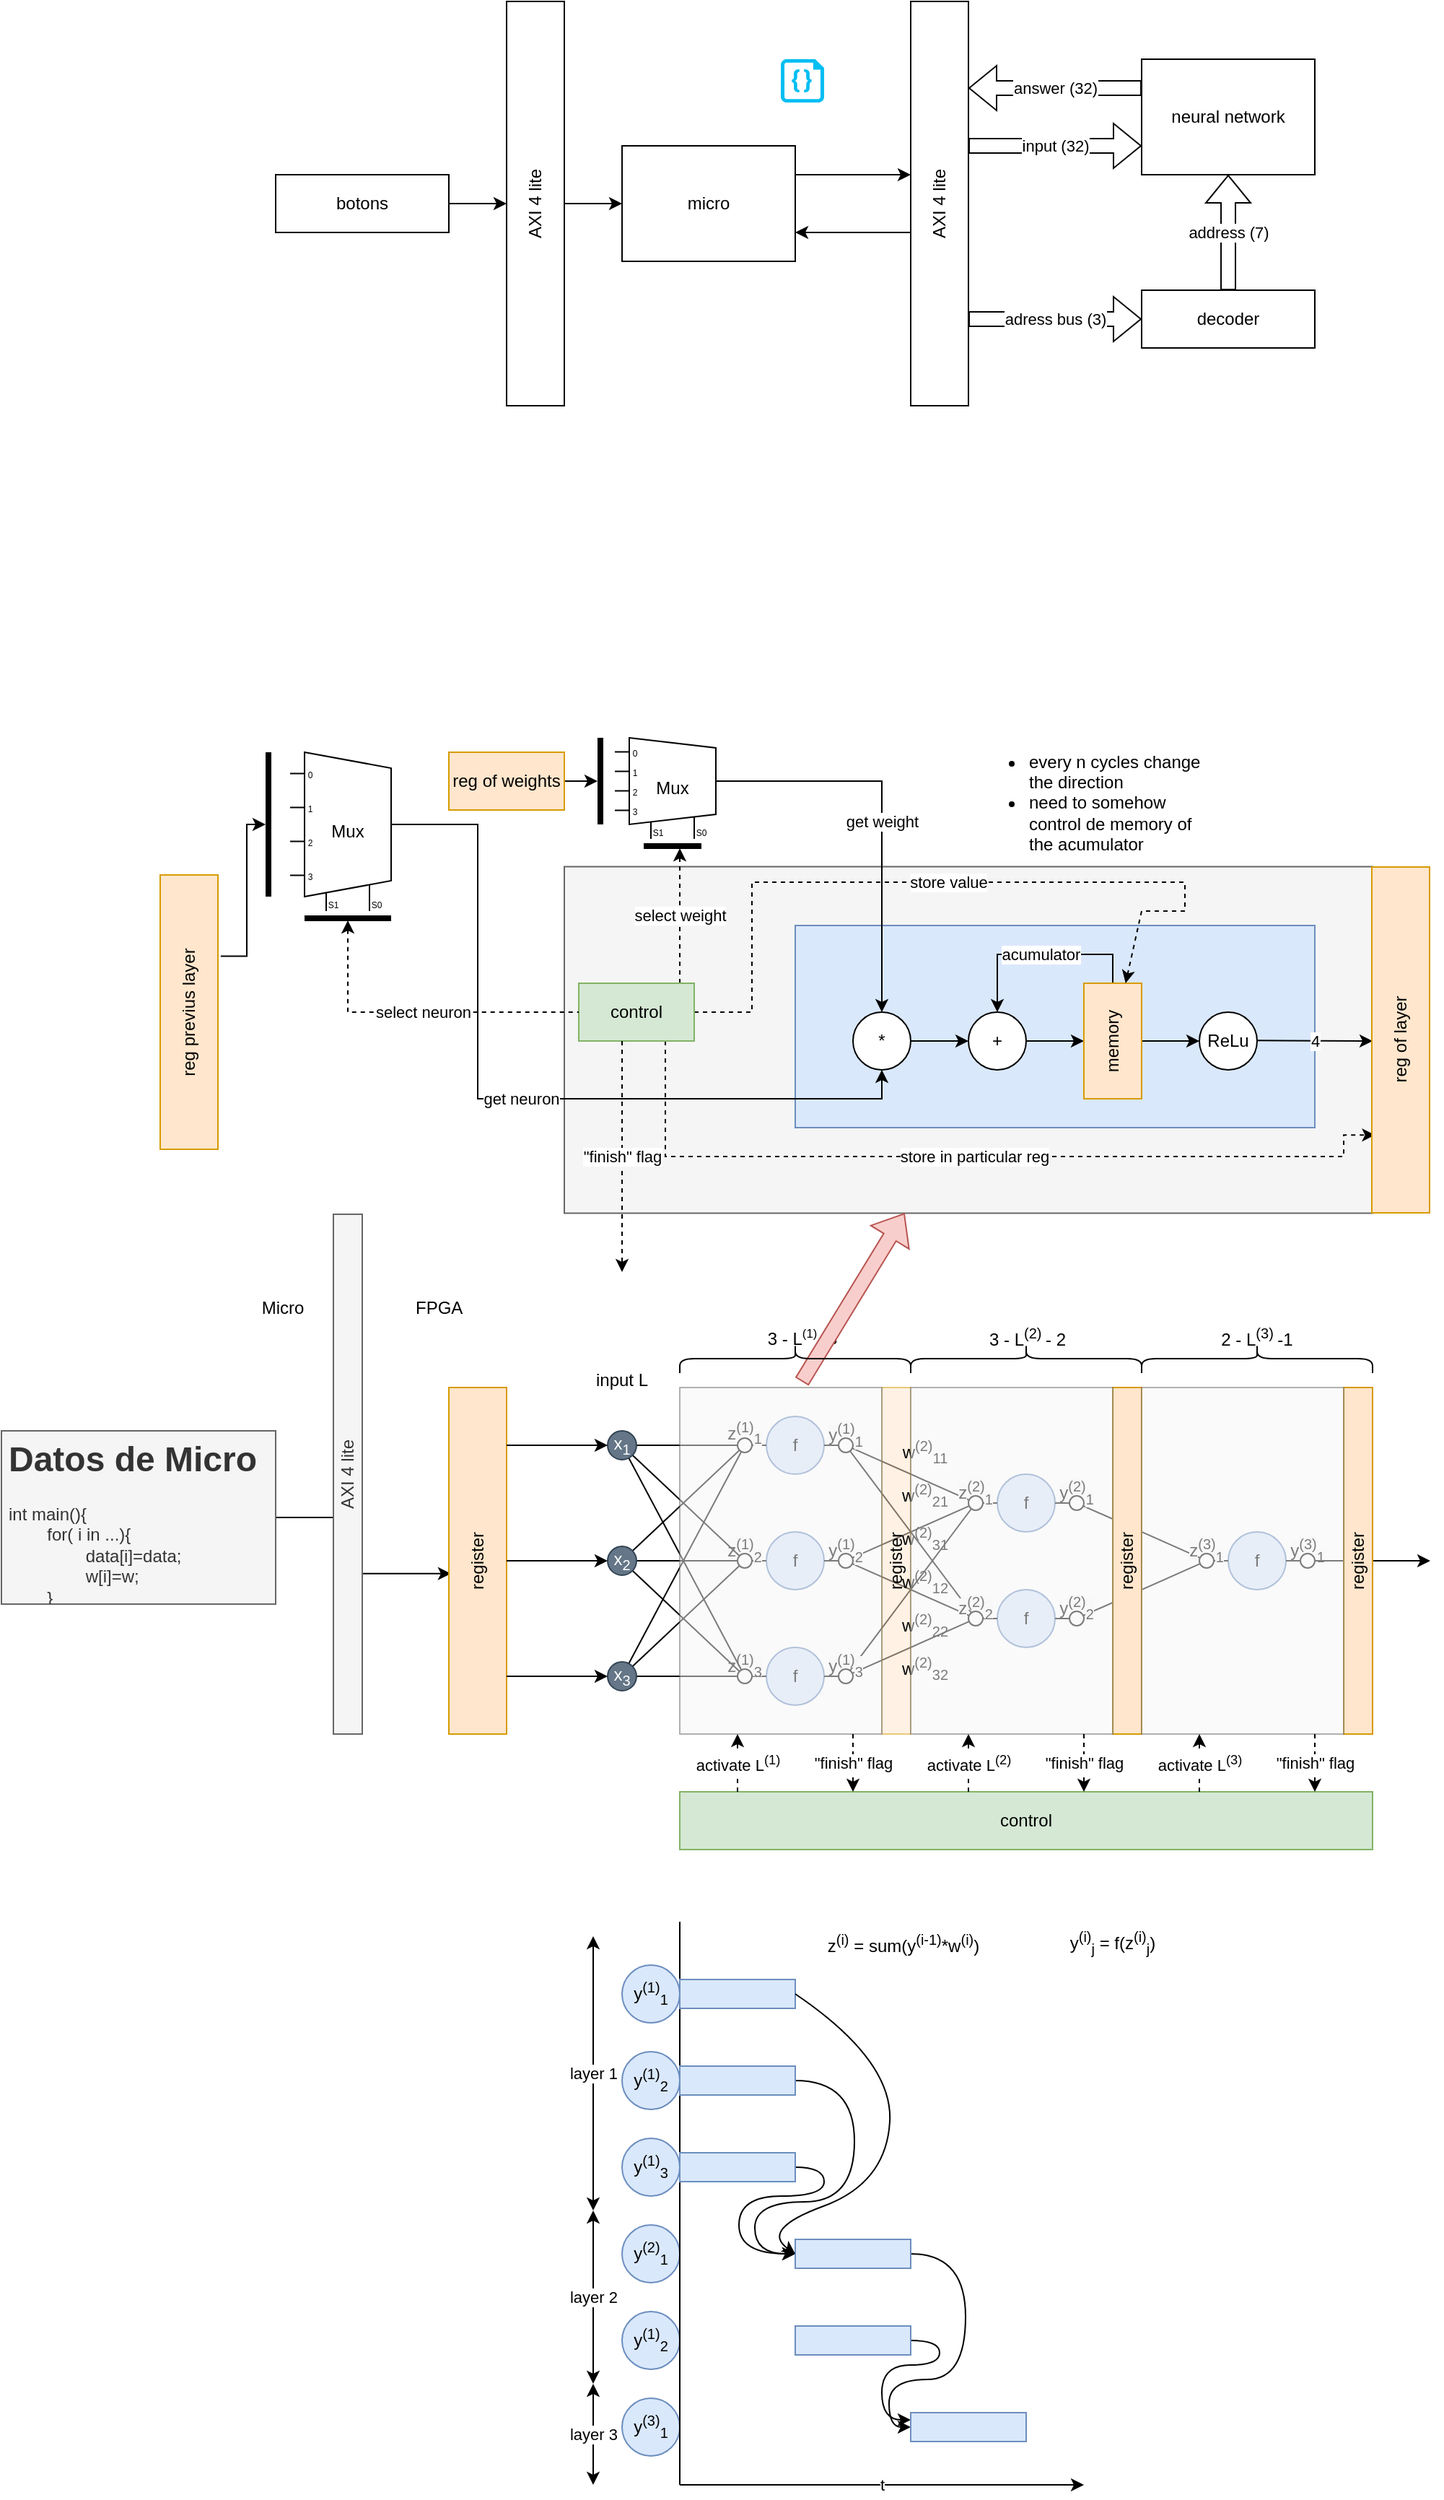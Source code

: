 <mxfile version="21.5.2" type="github">
  <diagram name="Página-1" id="68-ri3t_62zrD-WDxQXu">
    <mxGraphModel dx="1669" dy="1808" grid="0" gridSize="10" guides="1" tooltips="1" connect="1" arrows="1" fold="1" page="1" pageScale="1" pageWidth="827" pageHeight="1169" math="0" shadow="0">
      <root>
        <mxCell id="0" />
        <mxCell id="1" parent="0" />
        <mxCell id="z2SttC8pkeUnPTJP8_GX-17" value="" style="rounded=0;whiteSpace=wrap;html=1;fillColor=#f5f5f5;fontColor=#333333;strokeColor=#666666;" vertex="1" parent="1">
          <mxGeometry x="400" y="519.25" width="560" height="240" as="geometry" />
        </mxCell>
        <mxCell id="cXM49ELqJlq6IrReiL05-63" value="" style="rounded=0;whiteSpace=wrap;html=1;fillColor=#dae8fc;strokeColor=#6c8ebf;" parent="1" vertex="1">
          <mxGeometry x="560" y="560" width="360" height="140" as="geometry" />
        </mxCell>
        <mxCell id="cXM49ELqJlq6IrReiL05-6" style="edgeStyle=orthogonalEdgeStyle;rounded=0;orthogonalLoop=1;jettySize=auto;html=1;" parent="1" source="cXM49ELqJlq6IrReiL05-1" target="cXM49ELqJlq6IrReiL05-2" edge="1">
          <mxGeometry relative="1" as="geometry" />
        </mxCell>
        <mxCell id="cXM49ELqJlq6IrReiL05-1" value="botons" style="rounded=0;whiteSpace=wrap;html=1;" parent="1" vertex="1">
          <mxGeometry x="200" y="40" width="120" height="40" as="geometry" />
        </mxCell>
        <mxCell id="cXM49ELqJlq6IrReiL05-22" style="edgeStyle=orthogonalEdgeStyle;rounded=0;orthogonalLoop=1;jettySize=auto;html=1;entryX=0;entryY=0.5;entryDx=0;entryDy=0;" parent="1" source="cXM49ELqJlq6IrReiL05-2" target="cXM49ELqJlq6IrReiL05-4" edge="1">
          <mxGeometry relative="1" as="geometry" />
        </mxCell>
        <mxCell id="cXM49ELqJlq6IrReiL05-2" value="AXI 4 lite" style="rounded=0;whiteSpace=wrap;html=1;rotation=-90;" parent="1" vertex="1">
          <mxGeometry x="240" y="40" width="280" height="40" as="geometry" />
        </mxCell>
        <mxCell id="cXM49ELqJlq6IrReiL05-4" value="micro" style="rounded=0;whiteSpace=wrap;html=1;" parent="1" vertex="1">
          <mxGeometry x="440" y="20" width="120" height="80" as="geometry" />
        </mxCell>
        <mxCell id="cXM49ELqJlq6IrReiL05-10" value="decoder" style="rounded=0;whiteSpace=wrap;html=1;" parent="1" vertex="1">
          <mxGeometry x="800" y="120" width="120" height="40" as="geometry" />
        </mxCell>
        <mxCell id="cXM49ELqJlq6IrReiL05-11" value="neural network" style="rounded=0;whiteSpace=wrap;html=1;" parent="1" vertex="1">
          <mxGeometry x="800" y="-40" width="120" height="80" as="geometry" />
        </mxCell>
        <mxCell id="cXM49ELqJlq6IrReiL05-14" value="AXI 4 lite" style="rounded=0;whiteSpace=wrap;html=1;rotation=-90;" parent="1" vertex="1">
          <mxGeometry x="520" y="40" width="280" height="40" as="geometry" />
        </mxCell>
        <mxCell id="cXM49ELqJlq6IrReiL05-15" value="adress bus (3)" style="shape=flexArrow;endArrow=classic;html=1;rounded=0;" parent="1" edge="1">
          <mxGeometry width="50" height="50" relative="1" as="geometry">
            <mxPoint x="680" y="140" as="sourcePoint" />
            <mxPoint x="800" y="140" as="targetPoint" />
          </mxGeometry>
        </mxCell>
        <mxCell id="cXM49ELqJlq6IrReiL05-16" value="input (32)" style="shape=flexArrow;endArrow=classic;html=1;rounded=0;" parent="1" edge="1">
          <mxGeometry width="50" height="50" relative="1" as="geometry">
            <mxPoint x="680" y="20" as="sourcePoint" />
            <mxPoint x="800" y="20" as="targetPoint" />
          </mxGeometry>
        </mxCell>
        <mxCell id="cXM49ELqJlq6IrReiL05-17" value="address (7)" style="shape=flexArrow;endArrow=classic;html=1;rounded=0;exitX=0.5;exitY=0;exitDx=0;exitDy=0;" parent="1" edge="1">
          <mxGeometry width="50" height="50" relative="1" as="geometry">
            <mxPoint x="860" y="120" as="sourcePoint" />
            <mxPoint x="860" y="40" as="targetPoint" />
          </mxGeometry>
        </mxCell>
        <mxCell id="cXM49ELqJlq6IrReiL05-19" value="answer (32)" style="shape=flexArrow;endArrow=none;html=1;rounded=0;startArrow=block;endFill=0;" parent="1" edge="1">
          <mxGeometry width="50" height="50" relative="1" as="geometry">
            <mxPoint x="680" y="-20" as="sourcePoint" />
            <mxPoint x="800" y="-20" as="targetPoint" />
          </mxGeometry>
        </mxCell>
        <mxCell id="cXM49ELqJlq6IrReiL05-23" value="" style="endArrow=classic;html=1;rounded=0;" parent="1" edge="1">
          <mxGeometry width="50" height="50" relative="1" as="geometry">
            <mxPoint x="560" y="40" as="sourcePoint" />
            <mxPoint x="640" y="40" as="targetPoint" />
          </mxGeometry>
        </mxCell>
        <mxCell id="cXM49ELqJlq6IrReiL05-24" value="" style="endArrow=none;html=1;rounded=0;startArrow=classic;startFill=1;endFill=0;" parent="1" edge="1">
          <mxGeometry width="50" height="50" relative="1" as="geometry">
            <mxPoint x="560" y="80" as="sourcePoint" />
            <mxPoint x="640" y="80" as="targetPoint" />
          </mxGeometry>
        </mxCell>
        <mxCell id="cXM49ELqJlq6IrReiL05-25" value="" style="verticalLabelPosition=bottom;html=1;verticalAlign=top;align=center;strokeColor=none;fillColor=#00BEF2;shape=mxgraph.azure.code_file;pointerEvents=1;" parent="1" vertex="1">
          <mxGeometry x="550" y="-40" width="30" height="30" as="geometry" />
        </mxCell>
        <mxCell id="cXM49ELqJlq6IrReiL05-50" style="rounded=0;orthogonalLoop=1;jettySize=auto;html=1;" parent="1" source="cXM49ELqJlq6IrReiL05-42" target="cXM49ELqJlq6IrReiL05-48" edge="1">
          <mxGeometry relative="1" as="geometry" />
        </mxCell>
        <mxCell id="cXM49ELqJlq6IrReiL05-42" value="*" style="ellipse;whiteSpace=wrap;html=1;aspect=fixed;" parent="1" vertex="1">
          <mxGeometry x="600" y="620" width="40" height="40" as="geometry" />
        </mxCell>
        <mxCell id="cXM49ELqJlq6IrReiL05-43" value="get weight" style="endArrow=classic;html=1;rounded=0;edgeStyle=orthogonalEdgeStyle;exitX=1;exitY=0.5;exitDx=0;exitDy=-5;exitPerimeter=0;" parent="1" edge="1" target="cXM49ELqJlq6IrReiL05-42" source="z2SttC8pkeUnPTJP8_GX-24">
          <mxGeometry width="50" height="50" relative="1" as="geometry">
            <mxPoint x="520" y="630" as="sourcePoint" />
            <mxPoint x="600" y="630" as="targetPoint" />
          </mxGeometry>
        </mxCell>
        <mxCell id="cXM49ELqJlq6IrReiL05-54" style="edgeStyle=orthogonalEdgeStyle;rounded=0;orthogonalLoop=1;jettySize=auto;html=1;" parent="1" source="cXM49ELqJlq6IrReiL05-48" target="cXM49ELqJlq6IrReiL05-115" edge="1">
          <mxGeometry relative="1" as="geometry" />
        </mxCell>
        <mxCell id="cXM49ELqJlq6IrReiL05-62" value="acumulator" style="edgeStyle=orthogonalEdgeStyle;rounded=0;orthogonalLoop=1;jettySize=auto;html=1;entryX=0.5;entryY=0;entryDx=0;entryDy=0;" parent="1" source="cXM49ELqJlq6IrReiL05-115" target="cXM49ELqJlq6IrReiL05-48" edge="1">
          <mxGeometry relative="1" as="geometry">
            <mxPoint x="640" y="550" as="targetPoint" />
            <Array as="points">
              <mxPoint x="780" y="580" />
              <mxPoint x="700" y="580" />
            </Array>
          </mxGeometry>
        </mxCell>
        <mxCell id="cXM49ELqJlq6IrReiL05-48" value="+" style="ellipse;whiteSpace=wrap;html=1;aspect=fixed;" parent="1" vertex="1">
          <mxGeometry x="680" y="620" width="40" height="40" as="geometry" />
        </mxCell>
        <mxCell id="cXM49ELqJlq6IrReiL05-53" value="ReLu" style="ellipse;whiteSpace=wrap;html=1;aspect=fixed;" parent="1" vertex="1">
          <mxGeometry x="840" y="620" width="40" height="40" as="geometry" />
        </mxCell>
        <mxCell id="cXM49ELqJlq6IrReiL05-55" value="4" style="endArrow=classic;html=1;rounded=0;" parent="1" edge="1">
          <mxGeometry width="50" height="50" relative="1" as="geometry">
            <mxPoint x="880" y="639.63" as="sourcePoint" />
            <mxPoint x="960" y="640" as="targetPoint" />
          </mxGeometry>
        </mxCell>
        <mxCell id="cXM49ELqJlq6IrReiL05-139" style="edgeStyle=orthogonalEdgeStyle;rounded=0;orthogonalLoop=1;jettySize=auto;html=1;entryX=0.463;entryY=0.036;entryDx=0;entryDy=0;entryPerimeter=0;" parent="1" source="cXM49ELqJlq6IrReiL05-61" target="cXM49ELqJlq6IrReiL05-110" edge="1">
          <mxGeometry relative="1" as="geometry" />
        </mxCell>
        <mxCell id="cXM49ELqJlq6IrReiL05-61" value="&lt;h1&gt;Datos de Micro&lt;/h1&gt;&lt;div&gt;&lt;span style=&quot;background-color: initial;&quot;&gt;int main(){&lt;/span&gt;&lt;/div&gt;&lt;div&gt;&lt;span style=&quot;background-color: initial;&quot;&gt;&lt;span style=&quot;white-space: pre;&quot;&gt;&#x9;&lt;/span&gt;for( i in ...){&lt;br&gt;&lt;/span&gt;&lt;/div&gt;&lt;div&gt;&lt;span style=&quot;white-space: pre;&quot;&gt;&#x9;&lt;/span&gt;&lt;span style=&quot;white-space: pre;&quot;&gt;&#x9;&lt;/span&gt;data[i]=data;&lt;/div&gt;&lt;div&gt;&lt;span style=&quot;white-space: pre;&quot;&gt;&#x9;&lt;/span&gt;&lt;span style=&quot;white-space: pre;&quot;&gt;&#x9;&lt;/span&gt;w[i]=w;&lt;br&gt;&lt;/div&gt;&lt;div&gt;&lt;span style=&quot;background-color: initial;&quot;&gt;&lt;span style=&quot;white-space: pre;&quot;&gt;&#x9;&lt;/span&gt;}&lt;/span&gt;&lt;/div&gt;&lt;div&gt;&lt;div style=&quot;border-color: var(--border-color);&quot;&gt;&lt;br&gt;&lt;/div&gt;&lt;/div&gt;&lt;div&gt;&lt;span style=&quot;background-color: initial;&quot;&gt;}&lt;/span&gt;&lt;/div&gt;&lt;div&gt;&lt;br&gt;&lt;/div&gt;" style="text;html=1;strokeColor=#666666;fillColor=#f5f5f5;spacing=5;spacingTop=-20;whiteSpace=wrap;overflow=hidden;rounded=0;fontColor=#333333;" parent="1" vertex="1">
          <mxGeometry x="10" y="910" width="190" height="120" as="geometry" />
        </mxCell>
        <mxCell id="cXM49ELqJlq6IrReiL05-91" value="input L" style="text;html=1;strokeColor=none;fillColor=none;align=center;verticalAlign=middle;whiteSpace=wrap;rounded=0;" parent="1" vertex="1">
          <mxGeometry x="410" y="860" width="60" height="30" as="geometry" />
        </mxCell>
        <mxCell id="cXM49ELqJlq6IrReiL05-92" value="3 - L&lt;span style=&quot;font-size: 10px;&quot;&gt;&lt;sup&gt;(1) &lt;/sup&gt;- 3&lt;/span&gt;" style="text;html=1;strokeColor=none;fillColor=none;align=center;verticalAlign=middle;whiteSpace=wrap;rounded=0;" parent="1" vertex="1">
          <mxGeometry x="535" y="830" width="60" height="30" as="geometry" />
        </mxCell>
        <mxCell id="cXM49ELqJlq6IrReiL05-93" value="3 - L&lt;sup&gt;(2) &lt;/sup&gt;- 2" style="text;html=1;strokeColor=none;fillColor=none;align=center;verticalAlign=middle;whiteSpace=wrap;rounded=0;" parent="1" vertex="1">
          <mxGeometry x="691" y="830" width="60" height="30" as="geometry" />
        </mxCell>
        <mxCell id="cXM49ELqJlq6IrReiL05-110" value="register" style="rounded=0;whiteSpace=wrap;html=1;rotation=-90;fillColor=#ffe6cc;strokeColor=#d79b00;" parent="1" vertex="1">
          <mxGeometry x="220" y="980" width="240" height="40" as="geometry" />
        </mxCell>
        <mxCell id="cXM49ELqJlq6IrReiL05-111" value="" style="shape=flexArrow;endArrow=classic;html=1;rounded=0;fillColor=#f8cecc;strokeColor=#b85450;entryX=0.421;entryY=1;entryDx=0;entryDy=0;entryPerimeter=0;exitX=0.604;exitY=-0.017;exitDx=0;exitDy=0;exitPerimeter=0;" parent="1" target="z2SttC8pkeUnPTJP8_GX-17" edge="1" source="VyrQGjFrnwsROVNn3HrQ-78">
          <mxGeometry width="50" height="50" relative="1" as="geometry">
            <mxPoint x="660" y="830" as="sourcePoint" />
            <mxPoint x="620" y="770" as="targetPoint" />
          </mxGeometry>
        </mxCell>
        <mxCell id="cXM49ELqJlq6IrReiL05-114" value="Micro&lt;span style=&quot;white-space: pre;&quot;&gt;&#x9;&lt;span style=&quot;white-space: pre;&quot;&gt;&#x9;&lt;/span&gt;&lt;span style=&quot;white-space: pre;&quot;&gt;&#x9;&lt;/span&gt;&lt;/span&gt;FPGA" style="text;html=1;strokeColor=none;fillColor=none;align=center;verticalAlign=middle;whiteSpace=wrap;rounded=0;" parent="1" vertex="1">
          <mxGeometry x="230" y="810" width="60" height="30" as="geometry" />
        </mxCell>
        <mxCell id="cXM49ELqJlq6IrReiL05-116" style="edgeStyle=orthogonalEdgeStyle;rounded=0;orthogonalLoop=1;jettySize=auto;html=1;" parent="1" source="cXM49ELqJlq6IrReiL05-115" target="cXM49ELqJlq6IrReiL05-53" edge="1">
          <mxGeometry relative="1" as="geometry" />
        </mxCell>
        <mxCell id="cXM49ELqJlq6IrReiL05-115" value="memory" style="rounded=0;whiteSpace=wrap;html=1;rotation=-90;fillColor=#ffe6cc;strokeColor=#d79b00;" parent="1" vertex="1">
          <mxGeometry x="740" y="620" width="80" height="40" as="geometry" />
        </mxCell>
        <mxCell id="cXM49ELqJlq6IrReiL05-136" value="y&lt;sup&gt;(i)&lt;/sup&gt;&lt;sub&gt;j&lt;/sub&gt; = f(z&lt;sup style=&quot;border-color: var(--border-color);&quot;&gt;(i)&lt;/sup&gt;&lt;span style=&quot;border-color: var(--border-color);&quot;&gt;&lt;sub&gt;j&lt;/sub&gt;&lt;/span&gt;)" style="text;html=1;strokeColor=none;fillColor=none;align=center;verticalAlign=middle;whiteSpace=wrap;rounded=0;" parent="1" vertex="1">
          <mxGeometry x="715" y="1235" width="130" height="60" as="geometry" />
        </mxCell>
        <mxCell id="cXM49ELqJlq6IrReiL05-142" value="z&lt;sup&gt;(i)&lt;/sup&gt; = sum(y&lt;sup&gt;(i-1)&lt;/sup&gt;*w&lt;sup&gt;(i)&lt;/sup&gt;)" style="text;html=1;strokeColor=none;fillColor=none;align=center;verticalAlign=middle;whiteSpace=wrap;rounded=0;" parent="1" vertex="1">
          <mxGeometry x="560" y="1250" width="150" height="30" as="geometry" />
        </mxCell>
        <mxCell id="cXM49ELqJlq6IrReiL05-147" value="2 - L&lt;sup&gt;(3) &lt;/sup&gt;-1" style="text;html=1;strokeColor=none;fillColor=none;align=center;verticalAlign=middle;whiteSpace=wrap;rounded=0;" parent="1" vertex="1">
          <mxGeometry x="850" y="830" width="60" height="30" as="geometry" />
        </mxCell>
        <mxCell id="cXM49ELqJlq6IrReiL05-150" value="AXI 4 lite" style="rounded=0;whiteSpace=wrap;html=1;rotation=-90;fillColor=#f5f5f5;strokeColor=#666666;fontColor=#333333;" parent="1" vertex="1">
          <mxGeometry x="70" y="930" width="360" height="20" as="geometry" />
        </mxCell>
        <mxCell id="cXM49ELqJlq6IrReiL05-152" value="t" style="endArrow=classic;html=1;rounded=0;" parent="1" edge="1">
          <mxGeometry width="50" height="50" relative="1" as="geometry">
            <mxPoint x="480" y="1640" as="sourcePoint" />
            <mxPoint x="760" y="1640" as="targetPoint" />
          </mxGeometry>
        </mxCell>
        <mxCell id="cXM49ELqJlq6IrReiL05-154" value="y&lt;sup style=&quot;border-color: var(--border-color);&quot;&gt;(1)&lt;/sup&gt;&lt;sub style=&quot;border-color: var(--border-color);&quot;&gt;1&lt;/sub&gt;" style="ellipse;whiteSpace=wrap;html=1;aspect=fixed;fillColor=#dae8fc;strokeColor=#6c8ebf;" parent="1" vertex="1">
          <mxGeometry x="440" y="1280" width="40" height="40" as="geometry" />
        </mxCell>
        <mxCell id="cXM49ELqJlq6IrReiL05-155" value="y&lt;sup style=&quot;border-color: var(--border-color);&quot;&gt;(1)&lt;/sup&gt;&lt;span style=&quot;border-color: var(--border-color);&quot;&gt;&lt;sub&gt;2&lt;/sub&gt;&lt;/span&gt;" style="ellipse;whiteSpace=wrap;html=1;aspect=fixed;fillColor=#dae8fc;strokeColor=#6c8ebf;" parent="1" vertex="1">
          <mxGeometry x="440" y="1340" width="40" height="40" as="geometry" />
        </mxCell>
        <mxCell id="cXM49ELqJlq6IrReiL05-156" value="y&lt;sup style=&quot;border-color: var(--border-color);&quot;&gt;(1)&lt;/sup&gt;&lt;sub style=&quot;border-color: var(--border-color);&quot;&gt;3&lt;/sub&gt;" style="ellipse;whiteSpace=wrap;html=1;aspect=fixed;fillColor=#dae8fc;strokeColor=#6c8ebf;" parent="1" vertex="1">
          <mxGeometry x="440" y="1400" width="40" height="40" as="geometry" />
        </mxCell>
        <mxCell id="cXM49ELqJlq6IrReiL05-157" value="y&lt;sup style=&quot;border-color: var(--border-color);&quot;&gt;(2)&lt;/sup&gt;&lt;sub style=&quot;border-color: var(--border-color);&quot;&gt;1&lt;/sub&gt;" style="ellipse;whiteSpace=wrap;html=1;aspect=fixed;fillColor=#dae8fc;strokeColor=#6c8ebf;" parent="1" vertex="1">
          <mxGeometry x="440" y="1460" width="40" height="40" as="geometry" />
        </mxCell>
        <mxCell id="cXM49ELqJlq6IrReiL05-158" value="y&lt;sup style=&quot;border-color: var(--border-color);&quot;&gt;(1)&lt;/sup&gt;&lt;sub style=&quot;border-color: var(--border-color);&quot;&gt;2&lt;/sub&gt;" style="ellipse;whiteSpace=wrap;html=1;aspect=fixed;fillColor=#dae8fc;strokeColor=#6c8ebf;" parent="1" vertex="1">
          <mxGeometry x="440" y="1520" width="40" height="40" as="geometry" />
        </mxCell>
        <mxCell id="cXM49ELqJlq6IrReiL05-159" value="y&lt;sup style=&quot;border-color: var(--border-color);&quot;&gt;(3)&lt;/sup&gt;&lt;sub style=&quot;border-color: var(--border-color);&quot;&gt;1&lt;/sub&gt;" style="ellipse;whiteSpace=wrap;html=1;aspect=fixed;fillColor=#dae8fc;strokeColor=#6c8ebf;" parent="1" vertex="1">
          <mxGeometry x="440" y="1580" width="40" height="40" as="geometry" />
        </mxCell>
        <mxCell id="cXM49ELqJlq6IrReiL05-160" value="" style="endArrow=none;html=1;rounded=0;" parent="1" edge="1">
          <mxGeometry width="50" height="50" relative="1" as="geometry">
            <mxPoint x="480" y="1640" as="sourcePoint" />
            <mxPoint x="480" y="1250" as="targetPoint" />
          </mxGeometry>
        </mxCell>
        <mxCell id="cXM49ELqJlq6IrReiL05-161" value="" style="rounded=0;whiteSpace=wrap;html=1;fillColor=#dae8fc;strokeColor=#6c8ebf;" parent="1" vertex="1">
          <mxGeometry x="480" y="1290" width="80" height="20" as="geometry" />
        </mxCell>
        <mxCell id="cXM49ELqJlq6IrReiL05-171" style="edgeStyle=orthogonalEdgeStyle;rounded=0;orthogonalLoop=1;jettySize=auto;html=1;curved=1;entryX=0;entryY=0.5;entryDx=0;entryDy=0;exitX=1;exitY=0.5;exitDx=0;exitDy=0;" parent="1" source="cXM49ELqJlq6IrReiL05-162" target="cXM49ELqJlq6IrReiL05-164" edge="1">
          <mxGeometry relative="1" as="geometry">
            <Array as="points">
              <mxPoint x="601" y="1360" />
              <mxPoint x="601" y="1444" />
              <mxPoint x="532" y="1444" />
              <mxPoint x="532" y="1480" />
            </Array>
          </mxGeometry>
        </mxCell>
        <mxCell id="cXM49ELqJlq6IrReiL05-162" value="" style="rounded=0;whiteSpace=wrap;html=1;fillColor=#dae8fc;strokeColor=#6c8ebf;" parent="1" vertex="1">
          <mxGeometry x="480" y="1350" width="80" height="20" as="geometry" />
        </mxCell>
        <mxCell id="cXM49ELqJlq6IrReiL05-172" style="edgeStyle=orthogonalEdgeStyle;rounded=0;orthogonalLoop=1;jettySize=auto;html=1;entryX=0;entryY=0.5;entryDx=0;entryDy=0;curved=1;exitX=1;exitY=0.5;exitDx=0;exitDy=0;" parent="1" source="cXM49ELqJlq6IrReiL05-163" target="cXM49ELqJlq6IrReiL05-164" edge="1">
          <mxGeometry relative="1" as="geometry">
            <Array as="points">
              <mxPoint x="580" y="1420" />
              <mxPoint x="580" y="1440" />
              <mxPoint x="521" y="1440" />
              <mxPoint x="521" y="1480" />
            </Array>
          </mxGeometry>
        </mxCell>
        <mxCell id="cXM49ELqJlq6IrReiL05-163" value="" style="rounded=0;whiteSpace=wrap;html=1;fillColor=#dae8fc;strokeColor=#6c8ebf;" parent="1" vertex="1">
          <mxGeometry x="480" y="1410" width="80" height="20" as="geometry" />
        </mxCell>
        <mxCell id="cXM49ELqJlq6IrReiL05-173" style="edgeStyle=orthogonalEdgeStyle;rounded=0;orthogonalLoop=1;jettySize=auto;html=1;curved=1;exitX=1;exitY=0.5;exitDx=0;exitDy=0;" parent="1" source="cXM49ELqJlq6IrReiL05-164" target="cXM49ELqJlq6IrReiL05-166" edge="1">
          <mxGeometry relative="1" as="geometry">
            <Array as="points">
              <mxPoint x="678" y="1480" />
              <mxPoint x="678" y="1567" />
              <mxPoint x="625" y="1567" />
              <mxPoint x="625" y="1600" />
            </Array>
            <mxPoint x="631" y="1611" as="targetPoint" />
          </mxGeometry>
        </mxCell>
        <mxCell id="cXM49ELqJlq6IrReiL05-164" value="" style="rounded=0;whiteSpace=wrap;html=1;fillColor=#dae8fc;strokeColor=#6c8ebf;" parent="1" vertex="1">
          <mxGeometry x="560" y="1470" width="80" height="20" as="geometry" />
        </mxCell>
        <mxCell id="cXM49ELqJlq6IrReiL05-174" style="edgeStyle=orthogonalEdgeStyle;rounded=0;orthogonalLoop=1;jettySize=auto;html=1;curved=1;exitX=1;exitY=0.5;exitDx=0;exitDy=0;" parent="1" source="cXM49ELqJlq6IrReiL05-165" target="cXM49ELqJlq6IrReiL05-166" edge="1">
          <mxGeometry relative="1" as="geometry">
            <mxPoint x="615" y="1617" as="targetPoint" />
            <Array as="points">
              <mxPoint x="660" y="1540" />
              <mxPoint x="660" y="1557" />
              <mxPoint x="620" y="1557" />
              <mxPoint x="620" y="1595" />
            </Array>
          </mxGeometry>
        </mxCell>
        <mxCell id="cXM49ELqJlq6IrReiL05-165" value="" style="rounded=0;whiteSpace=wrap;html=1;fillColor=#dae8fc;strokeColor=#6c8ebf;" parent="1" vertex="1">
          <mxGeometry x="560" y="1530" width="80" height="20" as="geometry" />
        </mxCell>
        <mxCell id="cXM49ELqJlq6IrReiL05-166" value="" style="rounded=0;whiteSpace=wrap;html=1;fillColor=#dae8fc;strokeColor=#6c8ebf;" parent="1" vertex="1">
          <mxGeometry x="640" y="1590" width="80" height="20" as="geometry" />
        </mxCell>
        <mxCell id="cXM49ELqJlq6IrReiL05-167" value="layer 1" style="endArrow=classic;startArrow=classic;html=1;rounded=0;" parent="1" edge="1">
          <mxGeometry width="50" height="50" relative="1" as="geometry">
            <mxPoint x="420" y="1450" as="sourcePoint" />
            <mxPoint x="420" y="1260" as="targetPoint" />
          </mxGeometry>
        </mxCell>
        <mxCell id="cXM49ELqJlq6IrReiL05-168" value="layer 2" style="endArrow=classic;startArrow=classic;html=1;rounded=0;" parent="1" edge="1">
          <mxGeometry width="50" height="50" relative="1" as="geometry">
            <mxPoint x="420" y="1570" as="sourcePoint" />
            <mxPoint x="420" y="1450" as="targetPoint" />
          </mxGeometry>
        </mxCell>
        <mxCell id="cXM49ELqJlq6IrReiL05-169" value="layer 3" style="endArrow=classic;startArrow=classic;html=1;rounded=0;" parent="1" edge="1">
          <mxGeometry width="50" height="50" relative="1" as="geometry">
            <mxPoint x="420" y="1640" as="sourcePoint" />
            <mxPoint x="420" y="1570" as="targetPoint" />
          </mxGeometry>
        </mxCell>
        <mxCell id="cXM49ELqJlq6IrReiL05-170" value="" style="curved=1;endArrow=classic;html=1;rounded=0;exitX=1;exitY=0.5;exitDx=0;exitDy=0;entryX=0;entryY=0.5;entryDx=0;entryDy=0;" parent="1" source="cXM49ELqJlq6IrReiL05-161" target="cXM49ELqJlq6IrReiL05-164" edge="1">
          <mxGeometry width="50" height="50" relative="1" as="geometry">
            <mxPoint x="610" y="1480" as="sourcePoint" />
            <mxPoint x="660" y="1430" as="targetPoint" />
            <Array as="points">
              <mxPoint x="628" y="1346" />
              <mxPoint x="623" y="1431" />
              <mxPoint x="536" y="1463" />
            </Array>
          </mxGeometry>
        </mxCell>
        <mxCell id="VyrQGjFrnwsROVNn3HrQ-6" value="f" style="ellipse;whiteSpace=wrap;html=1;aspect=fixed;fillColor=#dae8fc;strokeColor=#6c8ebf;" parent="1" vertex="1">
          <mxGeometry x="540" y="900" width="40" height="40" as="geometry" />
        </mxCell>
        <mxCell id="VyrQGjFrnwsROVNn3HrQ-10" style="rounded=0;orthogonalLoop=1;jettySize=auto;html=1;endArrow=none;endFill=0;" parent="1" source="VyrQGjFrnwsROVNn3HrQ-7" target="VyrQGjFrnwsROVNn3HrQ-6" edge="1">
          <mxGeometry relative="1" as="geometry">
            <mxPoint x="520" y="907.5" as="targetPoint" />
            <mxPoint x="510" y="932.5" as="sourcePoint" />
          </mxGeometry>
        </mxCell>
        <mxCell id="VyrQGjFrnwsROVNn3HrQ-7" value="&lt;span style=&quot;color: rgb(0, 0, 0); font-family: Helvetica; font-size: 12px; font-style: normal; font-variant-ligatures: normal; font-variant-caps: normal; font-weight: 400; letter-spacing: normal; orphans: 2; text-align: center; text-indent: 0px; text-transform: none; widows: 2; word-spacing: 0px; -webkit-text-stroke-width: 0px; background-color: rgb(251, 251, 251); text-decoration-thickness: initial; text-decoration-style: initial; text-decoration-color: initial; float: none; display: inline !important;&quot;&gt;z&lt;/span&gt;&lt;sup style=&quot;border-color: var(--border-color); color: rgb(0, 0, 0); font-family: Helvetica; font-style: normal; font-variant-ligatures: normal; font-variant-caps: normal; font-weight: 400; letter-spacing: normal; orphans: 2; text-align: center; text-indent: 0px; text-transform: none; widows: 2; word-spacing: 0px; -webkit-text-stroke-width: 0px; background-color: rgb(251, 251, 251); text-decoration-thickness: initial; text-decoration-style: initial; text-decoration-color: initial;&quot;&gt;(1)&lt;/sup&gt;&lt;sub style=&quot;border-color: var(--border-color); color: rgb(0, 0, 0); font-family: Helvetica; font-style: normal; font-variant-ligatures: normal; font-variant-caps: normal; font-weight: 400; letter-spacing: normal; orphans: 2; text-align: center; text-indent: 0px; text-transform: none; widows: 2; word-spacing: 0px; -webkit-text-stroke-width: 0px; background-color: rgb(251, 251, 251); text-decoration-thickness: initial; text-decoration-style: initial; text-decoration-color: initial;&quot;&gt;1&lt;br&gt;&lt;br&gt;&lt;/sub&gt;" style="ellipse;whiteSpace=wrap;html=1;aspect=fixed;" parent="1" vertex="1">
          <mxGeometry x="520" y="915" width="10" height="10" as="geometry" />
        </mxCell>
        <mxCell id="VyrQGjFrnwsROVNn3HrQ-33" style="rounded=0;orthogonalLoop=1;jettySize=auto;html=1;endArrow=none;endFill=0;" parent="1" source="VyrQGjFrnwsROVNn3HrQ-9" target="VyrQGjFrnwsROVNn3HrQ-24" edge="1">
          <mxGeometry relative="1" as="geometry" />
        </mxCell>
        <mxCell id="VyrQGjFrnwsROVNn3HrQ-34" style="rounded=0;orthogonalLoop=1;jettySize=auto;html=1;endArrow=none;endFill=0;" parent="1" source="VyrQGjFrnwsROVNn3HrQ-9" target="VyrQGjFrnwsROVNn3HrQ-29" edge="1">
          <mxGeometry relative="1" as="geometry" />
        </mxCell>
        <mxCell id="VyrQGjFrnwsROVNn3HrQ-9" value="&lt;span style=&quot;color: rgb(0, 0, 0); font-family: Helvetica; font-size: 12px; font-style: normal; font-variant-ligatures: normal; font-variant-caps: normal; font-weight: 400; letter-spacing: normal; orphans: 2; text-align: center; text-indent: 0px; text-transform: none; widows: 2; word-spacing: 0px; -webkit-text-stroke-width: 0px; background-color: rgb(251, 251, 251); text-decoration-thickness: initial; text-decoration-style: initial; text-decoration-color: initial; float: none; display: inline !important;&quot;&gt;y&lt;/span&gt;&lt;sup style=&quot;border-color: var(--border-color); color: rgb(0, 0, 0); font-family: Helvetica; font-style: normal; font-variant-ligatures: normal; font-variant-caps: normal; font-weight: 400; letter-spacing: normal; orphans: 2; text-align: center; text-indent: 0px; text-transform: none; widows: 2; word-spacing: 0px; -webkit-text-stroke-width: 0px; background-color: rgb(251, 251, 251); text-decoration-thickness: initial; text-decoration-style: initial; text-decoration-color: initial;&quot;&gt;(1)&lt;/sup&gt;&lt;sub style=&quot;border-color: var(--border-color); color: rgb(0, 0, 0); font-family: Helvetica; font-style: normal; font-variant-ligatures: normal; font-variant-caps: normal; font-weight: 400; letter-spacing: normal; orphans: 2; text-align: center; text-indent: 0px; text-transform: none; widows: 2; word-spacing: 0px; -webkit-text-stroke-width: 0px; background-color: rgb(251, 251, 251); text-decoration-thickness: initial; text-decoration-style: initial; text-decoration-color: initial;&quot;&gt;1&lt;/sub&gt;&lt;br&gt;&lt;br&gt;" style="ellipse;whiteSpace=wrap;html=1;aspect=fixed;" parent="1" vertex="1">
          <mxGeometry x="590" y="915" width="10" height="10" as="geometry" />
        </mxCell>
        <mxCell id="VyrQGjFrnwsROVNn3HrQ-11" value="" style="endArrow=none;html=1;rounded=0;" parent="1" source="VyrQGjFrnwsROVNn3HrQ-6" target="VyrQGjFrnwsROVNn3HrQ-9" edge="1">
          <mxGeometry width="50" height="50" relative="1" as="geometry">
            <mxPoint x="500" y="950" as="sourcePoint" />
            <mxPoint x="550" y="900" as="targetPoint" />
          </mxGeometry>
        </mxCell>
        <mxCell id="VyrQGjFrnwsROVNn3HrQ-12" value="f" style="ellipse;whiteSpace=wrap;html=1;aspect=fixed;fillColor=#dae8fc;strokeColor=#6c8ebf;" parent="1" vertex="1">
          <mxGeometry x="540" y="980" width="40" height="40" as="geometry" />
        </mxCell>
        <mxCell id="VyrQGjFrnwsROVNn3HrQ-13" style="rounded=0;orthogonalLoop=1;jettySize=auto;html=1;endArrow=none;endFill=0;" parent="1" source="VyrQGjFrnwsROVNn3HrQ-14" target="VyrQGjFrnwsROVNn3HrQ-12" edge="1">
          <mxGeometry relative="1" as="geometry">
            <mxPoint x="520" y="987.5" as="targetPoint" />
            <mxPoint x="510" y="1012.5" as="sourcePoint" />
          </mxGeometry>
        </mxCell>
        <mxCell id="VyrQGjFrnwsROVNn3HrQ-14" value="&lt;span style=&quot;color: rgb(0, 0, 0); font-family: Helvetica; font-size: 12px; font-style: normal; font-variant-ligatures: normal; font-variant-caps: normal; font-weight: 400; letter-spacing: normal; orphans: 2; text-align: center; text-indent: 0px; text-transform: none; widows: 2; word-spacing: 0px; -webkit-text-stroke-width: 0px; background-color: rgb(251, 251, 251); text-decoration-thickness: initial; text-decoration-style: initial; text-decoration-color: initial; float: none; display: inline !important;&quot;&gt;z&lt;/span&gt;&lt;sup style=&quot;border-color: var(--border-color); color: rgb(0, 0, 0); font-family: Helvetica; font-style: normal; font-variant-ligatures: normal; font-variant-caps: normal; font-weight: 400; letter-spacing: normal; orphans: 2; text-align: center; text-indent: 0px; text-transform: none; widows: 2; word-spacing: 0px; -webkit-text-stroke-width: 0px; background-color: rgb(251, 251, 251); text-decoration-thickness: initial; text-decoration-style: initial; text-decoration-color: initial;&quot;&gt;(1)&lt;/sup&gt;&lt;sub style=&quot;border-color: var(--border-color); color: rgb(0, 0, 0); font-family: Helvetica; font-style: normal; font-variant-ligatures: normal; font-variant-caps: normal; font-weight: 400; letter-spacing: normal; orphans: 2; text-align: center; text-indent: 0px; text-transform: none; widows: 2; word-spacing: 0px; -webkit-text-stroke-width: 0px; background-color: rgb(251, 251, 251); text-decoration-thickness: initial; text-decoration-style: initial; text-decoration-color: initial;&quot;&gt;2&lt;br&gt;&lt;/sub&gt;&lt;br&gt;" style="ellipse;whiteSpace=wrap;html=1;aspect=fixed;" parent="1" vertex="1">
          <mxGeometry x="520" y="995" width="10" height="10" as="geometry" />
        </mxCell>
        <mxCell id="VyrQGjFrnwsROVNn3HrQ-35" style="rounded=0;orthogonalLoop=1;jettySize=auto;html=1;endArrow=none;endFill=0;" parent="1" source="VyrQGjFrnwsROVNn3HrQ-15" target="VyrQGjFrnwsROVNn3HrQ-24" edge="1">
          <mxGeometry relative="1" as="geometry" />
        </mxCell>
        <mxCell id="VyrQGjFrnwsROVNn3HrQ-36" style="rounded=0;orthogonalLoop=1;jettySize=auto;html=1;endArrow=none;endFill=0;" parent="1" source="VyrQGjFrnwsROVNn3HrQ-15" target="VyrQGjFrnwsROVNn3HrQ-29" edge="1">
          <mxGeometry relative="1" as="geometry" />
        </mxCell>
        <mxCell id="VyrQGjFrnwsROVNn3HrQ-15" value="&lt;span style=&quot;color: rgb(0, 0, 0); font-family: Helvetica; font-size: 12px; font-style: normal; font-variant-ligatures: normal; font-variant-caps: normal; font-weight: 400; letter-spacing: normal; orphans: 2; text-align: center; text-indent: 0px; text-transform: none; widows: 2; word-spacing: 0px; -webkit-text-stroke-width: 0px; background-color: rgb(251, 251, 251); text-decoration-thickness: initial; text-decoration-style: initial; text-decoration-color: initial; float: none; display: inline !important;&quot;&gt;y&lt;/span&gt;&lt;sup style=&quot;border-color: var(--border-color); color: rgb(0, 0, 0); font-family: Helvetica; font-style: normal; font-variant-ligatures: normal; font-variant-caps: normal; font-weight: 400; letter-spacing: normal; orphans: 2; text-align: center; text-indent: 0px; text-transform: none; widows: 2; word-spacing: 0px; -webkit-text-stroke-width: 0px; background-color: rgb(251, 251, 251); text-decoration-thickness: initial; text-decoration-style: initial; text-decoration-color: initial;&quot;&gt;(1)&lt;/sup&gt;&lt;sub style=&quot;border-color: var(--border-color); color: rgb(0, 0, 0); font-family: Helvetica; font-style: normal; font-variant-ligatures: normal; font-variant-caps: normal; font-weight: 400; letter-spacing: normal; orphans: 2; text-align: center; text-indent: 0px; text-transform: none; widows: 2; word-spacing: 0px; -webkit-text-stroke-width: 0px; background-color: rgb(251, 251, 251); text-decoration-thickness: initial; text-decoration-style: initial; text-decoration-color: initial;&quot;&gt;2&lt;/sub&gt;&lt;br&gt;&lt;br&gt;" style="ellipse;whiteSpace=wrap;html=1;aspect=fixed;" parent="1" vertex="1">
          <mxGeometry x="590" y="995" width="10" height="10" as="geometry" />
        </mxCell>
        <mxCell id="VyrQGjFrnwsROVNn3HrQ-16" value="" style="endArrow=none;html=1;rounded=0;" parent="1" source="VyrQGjFrnwsROVNn3HrQ-12" target="VyrQGjFrnwsROVNn3HrQ-15" edge="1">
          <mxGeometry width="50" height="50" relative="1" as="geometry">
            <mxPoint x="500" y="1030" as="sourcePoint" />
            <mxPoint x="550" y="980" as="targetPoint" />
          </mxGeometry>
        </mxCell>
        <mxCell id="VyrQGjFrnwsROVNn3HrQ-17" value="f" style="ellipse;whiteSpace=wrap;html=1;aspect=fixed;fillColor=#dae8fc;strokeColor=#6c8ebf;" parent="1" vertex="1">
          <mxGeometry x="540" y="1060" width="40" height="40" as="geometry" />
        </mxCell>
        <mxCell id="VyrQGjFrnwsROVNn3HrQ-18" style="rounded=0;orthogonalLoop=1;jettySize=auto;html=1;endArrow=none;endFill=0;" parent="1" source="VyrQGjFrnwsROVNn3HrQ-19" target="VyrQGjFrnwsROVNn3HrQ-17" edge="1">
          <mxGeometry relative="1" as="geometry">
            <mxPoint x="520" y="1067.5" as="targetPoint" />
            <mxPoint x="510" y="1092.5" as="sourcePoint" />
          </mxGeometry>
        </mxCell>
        <mxCell id="VyrQGjFrnwsROVNn3HrQ-19" value="&lt;span style=&quot;color: rgb(0, 0, 0); font-family: Helvetica; font-size: 12px; font-style: normal; font-variant-ligatures: normal; font-variant-caps: normal; font-weight: 400; letter-spacing: normal; orphans: 2; text-align: center; text-indent: 0px; text-transform: none; widows: 2; word-spacing: 0px; -webkit-text-stroke-width: 0px; background-color: rgb(251, 251, 251); text-decoration-thickness: initial; text-decoration-style: initial; text-decoration-color: initial; float: none; display: inline !important;&quot;&gt;z&lt;/span&gt;&lt;sup style=&quot;border-color: var(--border-color); color: rgb(0, 0, 0); font-family: Helvetica; font-style: normal; font-variant-ligatures: normal; font-variant-caps: normal; font-weight: 400; letter-spacing: normal; orphans: 2; text-align: center; text-indent: 0px; text-transform: none; widows: 2; word-spacing: 0px; -webkit-text-stroke-width: 0px; background-color: rgb(251, 251, 251); text-decoration-thickness: initial; text-decoration-style: initial; text-decoration-color: initial;&quot;&gt;(1)&lt;/sup&gt;&lt;span style=&quot;border-color: var(--border-color); color: rgb(0, 0, 0); font-family: Helvetica; font-style: normal; font-variant-ligatures: normal; font-variant-caps: normal; font-weight: 400; letter-spacing: normal; orphans: 2; text-align: center; text-indent: 0px; text-transform: none; widows: 2; word-spacing: 0px; -webkit-text-stroke-width: 0px; background-color: rgb(251, 251, 251); text-decoration-thickness: initial; text-decoration-style: initial; text-decoration-color: initial;&quot;&gt;&lt;sub&gt;3&lt;/sub&gt;&lt;/span&gt;&lt;br&gt;&lt;br&gt;" style="ellipse;whiteSpace=wrap;html=1;aspect=fixed;" parent="1" vertex="1">
          <mxGeometry x="520" y="1075" width="10" height="10" as="geometry" />
        </mxCell>
        <mxCell id="VyrQGjFrnwsROVNn3HrQ-37" style="rounded=0;orthogonalLoop=1;jettySize=auto;html=1;endArrow=none;endFill=0;" parent="1" source="VyrQGjFrnwsROVNn3HrQ-20" target="VyrQGjFrnwsROVNn3HrQ-29" edge="1">
          <mxGeometry relative="1" as="geometry" />
        </mxCell>
        <mxCell id="VyrQGjFrnwsROVNn3HrQ-71" style="rounded=0;orthogonalLoop=1;jettySize=auto;html=1;endArrow=none;endFill=0;" parent="1" source="VyrQGjFrnwsROVNn3HrQ-20" target="VyrQGjFrnwsROVNn3HrQ-24" edge="1">
          <mxGeometry relative="1" as="geometry" />
        </mxCell>
        <mxCell id="VyrQGjFrnwsROVNn3HrQ-20" value="&lt;span style=&quot;color: rgb(0, 0, 0); font-family: Helvetica; font-size: 12px; font-style: normal; font-variant-ligatures: normal; font-variant-caps: normal; font-weight: 400; letter-spacing: normal; orphans: 2; text-align: center; text-indent: 0px; text-transform: none; widows: 2; word-spacing: 0px; -webkit-text-stroke-width: 0px; background-color: rgb(251, 251, 251); text-decoration-thickness: initial; text-decoration-style: initial; text-decoration-color: initial; float: none; display: inline !important;&quot;&gt;y&lt;/span&gt;&lt;sup style=&quot;border-color: var(--border-color); color: rgb(0, 0, 0); font-family: Helvetica; font-style: normal; font-variant-ligatures: normal; font-variant-caps: normal; font-weight: 400; letter-spacing: normal; orphans: 2; text-align: center; text-indent: 0px; text-transform: none; widows: 2; word-spacing: 0px; -webkit-text-stroke-width: 0px; background-color: rgb(251, 251, 251); text-decoration-thickness: initial; text-decoration-style: initial; text-decoration-color: initial;&quot;&gt;(1)&lt;/sup&gt;&lt;span style=&quot;border-color: var(--border-color); color: rgb(0, 0, 0); font-family: Helvetica; font-style: normal; font-variant-ligatures: normal; font-variant-caps: normal; font-weight: 400; letter-spacing: normal; orphans: 2; text-align: center; text-indent: 0px; text-transform: none; widows: 2; word-spacing: 0px; -webkit-text-stroke-width: 0px; background-color: rgb(251, 251, 251); text-decoration-thickness: initial; text-decoration-style: initial; text-decoration-color: initial;&quot;&gt;&lt;sub&gt;3&lt;/sub&gt;&lt;/span&gt;&lt;br&gt;&lt;br&gt;" style="ellipse;whiteSpace=wrap;html=1;aspect=fixed;" parent="1" vertex="1">
          <mxGeometry x="590" y="1075" width="10" height="10" as="geometry" />
        </mxCell>
        <mxCell id="VyrQGjFrnwsROVNn3HrQ-21" value="" style="endArrow=none;html=1;rounded=0;" parent="1" source="VyrQGjFrnwsROVNn3HrQ-17" target="VyrQGjFrnwsROVNn3HrQ-20" edge="1">
          <mxGeometry width="50" height="50" relative="1" as="geometry">
            <mxPoint x="500" y="1110" as="sourcePoint" />
            <mxPoint x="550" y="1060" as="targetPoint" />
          </mxGeometry>
        </mxCell>
        <mxCell id="VyrQGjFrnwsROVNn3HrQ-22" value="f" style="ellipse;whiteSpace=wrap;html=1;aspect=fixed;fillColor=#dae8fc;strokeColor=#6c8ebf;" parent="1" vertex="1">
          <mxGeometry x="700" y="940" width="40" height="40" as="geometry" />
        </mxCell>
        <mxCell id="VyrQGjFrnwsROVNn3HrQ-23" style="rounded=0;orthogonalLoop=1;jettySize=auto;html=1;endArrow=none;endFill=0;" parent="1" source="VyrQGjFrnwsROVNn3HrQ-24" target="VyrQGjFrnwsROVNn3HrQ-22" edge="1">
          <mxGeometry relative="1" as="geometry">
            <mxPoint x="680" y="947.5" as="targetPoint" />
            <mxPoint x="670" y="972.5" as="sourcePoint" />
          </mxGeometry>
        </mxCell>
        <mxCell id="VyrQGjFrnwsROVNn3HrQ-24" value="&lt;span style=&quot;color: rgb(0, 0, 0); font-family: Helvetica; font-size: 12px; font-style: normal; font-variant-ligatures: normal; font-variant-caps: normal; font-weight: 400; letter-spacing: normal; orphans: 2; text-align: center; text-indent: 0px; text-transform: none; widows: 2; word-spacing: 0px; -webkit-text-stroke-width: 0px; background-color: rgb(251, 251, 251); text-decoration-thickness: initial; text-decoration-style: initial; text-decoration-color: initial; float: none; display: inline !important;&quot;&gt;z&lt;/span&gt;&lt;sup style=&quot;border-color: var(--border-color); color: rgb(0, 0, 0); font-family: Helvetica; font-style: normal; font-variant-ligatures: normal; font-variant-caps: normal; font-weight: 400; letter-spacing: normal; orphans: 2; text-align: center; text-indent: 0px; text-transform: none; widows: 2; word-spacing: 0px; -webkit-text-stroke-width: 0px; background-color: rgb(251, 251, 251); text-decoration-thickness: initial; text-decoration-style: initial; text-decoration-color: initial;&quot;&gt;(2)&lt;/sup&gt;&lt;sub style=&quot;border-color: var(--border-color); color: rgb(0, 0, 0); font-family: Helvetica; font-style: normal; font-variant-ligatures: normal; font-variant-caps: normal; font-weight: 400; letter-spacing: normal; orphans: 2; text-align: center; text-indent: 0px; text-transform: none; widows: 2; word-spacing: 0px; -webkit-text-stroke-width: 0px; background-color: rgb(251, 251, 251); text-decoration-thickness: initial; text-decoration-style: initial; text-decoration-color: initial;&quot;&gt;1&lt;/sub&gt;&lt;br&gt;&lt;br&gt;" style="ellipse;whiteSpace=wrap;html=1;aspect=fixed;" parent="1" vertex="1">
          <mxGeometry x="680" y="955" width="10" height="10" as="geometry" />
        </mxCell>
        <mxCell id="VyrQGjFrnwsROVNn3HrQ-44" style="rounded=0;orthogonalLoop=1;jettySize=auto;html=1;endArrow=none;endFill=0;" parent="1" source="VyrQGjFrnwsROVNn3HrQ-25" target="VyrQGjFrnwsROVNn3HrQ-41" edge="1">
          <mxGeometry relative="1" as="geometry" />
        </mxCell>
        <mxCell id="VyrQGjFrnwsROVNn3HrQ-25" value="&lt;span style=&quot;color: rgb(0, 0, 0); font-family: Helvetica; font-size: 12px; font-style: normal; font-variant-ligatures: normal; font-variant-caps: normal; font-weight: 400; letter-spacing: normal; orphans: 2; text-align: center; text-indent: 0px; text-transform: none; widows: 2; word-spacing: 0px; -webkit-text-stroke-width: 0px; background-color: rgb(251, 251, 251); text-decoration-thickness: initial; text-decoration-style: initial; text-decoration-color: initial; float: none; display: inline !important;&quot;&gt;y&lt;/span&gt;&lt;sup style=&quot;border-color: var(--border-color); color: rgb(0, 0, 0); font-family: Helvetica; font-style: normal; font-variant-ligatures: normal; font-variant-caps: normal; font-weight: 400; letter-spacing: normal; orphans: 2; text-align: center; text-indent: 0px; text-transform: none; widows: 2; word-spacing: 0px; -webkit-text-stroke-width: 0px; background-color: rgb(251, 251, 251); text-decoration-thickness: initial; text-decoration-style: initial; text-decoration-color: initial;&quot;&gt;(2)&lt;/sup&gt;&lt;sub style=&quot;border-color: var(--border-color); color: rgb(0, 0, 0); font-family: Helvetica; font-style: normal; font-variant-ligatures: normal; font-variant-caps: normal; font-weight: 400; letter-spacing: normal; orphans: 2; text-align: center; text-indent: 0px; text-transform: none; widows: 2; word-spacing: 0px; -webkit-text-stroke-width: 0px; background-color: rgb(251, 251, 251); text-decoration-thickness: initial; text-decoration-style: initial; text-decoration-color: initial;&quot;&gt;1&lt;/sub&gt;&lt;br&gt;&lt;br&gt;" style="ellipse;whiteSpace=wrap;html=1;aspect=fixed;" parent="1" vertex="1">
          <mxGeometry x="750" y="955" width="10" height="10" as="geometry" />
        </mxCell>
        <mxCell id="VyrQGjFrnwsROVNn3HrQ-26" value="" style="endArrow=none;html=1;rounded=0;" parent="1" source="VyrQGjFrnwsROVNn3HrQ-22" target="VyrQGjFrnwsROVNn3HrQ-25" edge="1">
          <mxGeometry width="50" height="50" relative="1" as="geometry">
            <mxPoint x="660" y="990" as="sourcePoint" />
            <mxPoint x="710" y="940" as="targetPoint" />
          </mxGeometry>
        </mxCell>
        <mxCell id="VyrQGjFrnwsROVNn3HrQ-27" value="f" style="ellipse;whiteSpace=wrap;html=1;aspect=fixed;fillColor=#dae8fc;strokeColor=#6c8ebf;" parent="1" vertex="1">
          <mxGeometry x="700" y="1020" width="40" height="40" as="geometry" />
        </mxCell>
        <mxCell id="VyrQGjFrnwsROVNn3HrQ-28" style="rounded=0;orthogonalLoop=1;jettySize=auto;html=1;endArrow=none;endFill=0;" parent="1" source="VyrQGjFrnwsROVNn3HrQ-29" target="VyrQGjFrnwsROVNn3HrQ-27" edge="1">
          <mxGeometry relative="1" as="geometry">
            <mxPoint x="680" y="1027.5" as="targetPoint" />
            <mxPoint x="670" y="1052.5" as="sourcePoint" />
          </mxGeometry>
        </mxCell>
        <mxCell id="VyrQGjFrnwsROVNn3HrQ-29" value="&lt;span style=&quot;color: rgb(0, 0, 0); font-family: Helvetica; font-size: 12px; font-style: normal; font-variant-ligatures: normal; font-variant-caps: normal; font-weight: 400; letter-spacing: normal; orphans: 2; text-align: center; text-indent: 0px; text-transform: none; widows: 2; word-spacing: 0px; -webkit-text-stroke-width: 0px; background-color: rgb(251, 251, 251); text-decoration-thickness: initial; text-decoration-style: initial; text-decoration-color: initial; float: none; display: inline !important;&quot;&gt;z&lt;/span&gt;&lt;sup style=&quot;border-color: var(--border-color); color: rgb(0, 0, 0); font-family: Helvetica; font-style: normal; font-variant-ligatures: normal; font-variant-caps: normal; font-weight: 400; letter-spacing: normal; orphans: 2; text-align: center; text-indent: 0px; text-transform: none; widows: 2; word-spacing: 0px; -webkit-text-stroke-width: 0px; background-color: rgb(251, 251, 251); text-decoration-thickness: initial; text-decoration-style: initial; text-decoration-color: initial;&quot;&gt;(2)&lt;/sup&gt;&lt;span style=&quot;border-color: var(--border-color); color: rgb(0, 0, 0); font-family: Helvetica; font-style: normal; font-variant-ligatures: normal; font-variant-caps: normal; font-weight: 400; letter-spacing: normal; orphans: 2; text-align: center; text-indent: 0px; text-transform: none; widows: 2; word-spacing: 0px; -webkit-text-stroke-width: 0px; background-color: rgb(251, 251, 251); text-decoration-thickness: initial; text-decoration-style: initial; text-decoration-color: initial;&quot;&gt;&lt;sub&gt;2&lt;/sub&gt;&lt;/span&gt;&lt;br&gt;&lt;br&gt;" style="ellipse;whiteSpace=wrap;html=1;aspect=fixed;" parent="1" vertex="1">
          <mxGeometry x="680" y="1035" width="10" height="10" as="geometry" />
        </mxCell>
        <mxCell id="VyrQGjFrnwsROVNn3HrQ-45" style="rounded=0;orthogonalLoop=1;jettySize=auto;html=1;endArrow=none;endFill=0;" parent="1" source="VyrQGjFrnwsROVNn3HrQ-30" target="VyrQGjFrnwsROVNn3HrQ-41" edge="1">
          <mxGeometry relative="1" as="geometry" />
        </mxCell>
        <mxCell id="VyrQGjFrnwsROVNn3HrQ-30" value="&lt;span style=&quot;color: rgb(0, 0, 0); font-family: Helvetica; font-size: 12px; font-style: normal; font-variant-ligatures: normal; font-variant-caps: normal; font-weight: 400; letter-spacing: normal; orphans: 2; text-align: center; text-indent: 0px; text-transform: none; widows: 2; word-spacing: 0px; -webkit-text-stroke-width: 0px; background-color: rgb(251, 251, 251); text-decoration-thickness: initial; text-decoration-style: initial; text-decoration-color: initial; float: none; display: inline !important;&quot;&gt;y&lt;/span&gt;&lt;sup style=&quot;border-color: var(--border-color); color: rgb(0, 0, 0); font-family: Helvetica; font-style: normal; font-variant-ligatures: normal; font-variant-caps: normal; font-weight: 400; letter-spacing: normal; orphans: 2; text-align: center; text-indent: 0px; text-transform: none; widows: 2; word-spacing: 0px; -webkit-text-stroke-width: 0px; background-color: rgb(251, 251, 251); text-decoration-thickness: initial; text-decoration-style: initial; text-decoration-color: initial;&quot;&gt;(2)&lt;/sup&gt;&lt;span style=&quot;border-color: var(--border-color); color: rgb(0, 0, 0); font-family: Helvetica; font-style: normal; font-variant-ligatures: normal; font-variant-caps: normal; font-weight: 400; letter-spacing: normal; orphans: 2; text-align: center; text-indent: 0px; text-transform: none; widows: 2; word-spacing: 0px; -webkit-text-stroke-width: 0px; background-color: rgb(251, 251, 251); text-decoration-thickness: initial; text-decoration-style: initial; text-decoration-color: initial;&quot;&gt;&lt;sub&gt;2&lt;br&gt;&lt;/sub&gt;&lt;/span&gt;&lt;br&gt;" style="ellipse;whiteSpace=wrap;html=1;aspect=fixed;" parent="1" vertex="1">
          <mxGeometry x="750" y="1035" width="10" height="10" as="geometry" />
        </mxCell>
        <mxCell id="VyrQGjFrnwsROVNn3HrQ-31" value="" style="endArrow=none;html=1;rounded=0;" parent="1" source="VyrQGjFrnwsROVNn3HrQ-27" target="VyrQGjFrnwsROVNn3HrQ-30" edge="1">
          <mxGeometry width="50" height="50" relative="1" as="geometry">
            <mxPoint x="660" y="1070" as="sourcePoint" />
            <mxPoint x="710" y="1020" as="targetPoint" />
          </mxGeometry>
        </mxCell>
        <mxCell id="VyrQGjFrnwsROVNn3HrQ-39" value="f" style="ellipse;whiteSpace=wrap;html=1;aspect=fixed;fillColor=#dae8fc;strokeColor=#6c8ebf;" parent="1" vertex="1">
          <mxGeometry x="860" y="980" width="40" height="40" as="geometry" />
        </mxCell>
        <mxCell id="VyrQGjFrnwsROVNn3HrQ-40" style="rounded=0;orthogonalLoop=1;jettySize=auto;html=1;endArrow=none;endFill=0;" parent="1" source="VyrQGjFrnwsROVNn3HrQ-41" target="VyrQGjFrnwsROVNn3HrQ-39" edge="1">
          <mxGeometry relative="1" as="geometry">
            <mxPoint x="840" y="987.5" as="targetPoint" />
            <mxPoint x="830" y="1012.5" as="sourcePoint" />
          </mxGeometry>
        </mxCell>
        <mxCell id="VyrQGjFrnwsROVNn3HrQ-41" value="&lt;span style=&quot;color: rgb(0, 0, 0); font-family: Helvetica; font-size: 12px; font-style: normal; font-variant-ligatures: normal; font-variant-caps: normal; font-weight: 400; letter-spacing: normal; orphans: 2; text-align: center; text-indent: 0px; text-transform: none; widows: 2; word-spacing: 0px; -webkit-text-stroke-width: 0px; background-color: rgb(251, 251, 251); text-decoration-thickness: initial; text-decoration-style: initial; text-decoration-color: initial; float: none; display: inline !important;&quot;&gt;z&lt;/span&gt;&lt;sup style=&quot;border-color: var(--border-color); color: rgb(0, 0, 0); font-family: Helvetica; font-style: normal; font-variant-ligatures: normal; font-variant-caps: normal; font-weight: 400; letter-spacing: normal; orphans: 2; text-align: center; text-indent: 0px; text-transform: none; widows: 2; word-spacing: 0px; -webkit-text-stroke-width: 0px; background-color: rgb(251, 251, 251); text-decoration-thickness: initial; text-decoration-style: initial; text-decoration-color: initial;&quot;&gt;(3)&lt;/sup&gt;&lt;sub style=&quot;border-color: var(--border-color); color: rgb(0, 0, 0); font-family: Helvetica; font-style: normal; font-variant-ligatures: normal; font-variant-caps: normal; font-weight: 400; letter-spacing: normal; orphans: 2; text-align: center; text-indent: 0px; text-transform: none; widows: 2; word-spacing: 0px; -webkit-text-stroke-width: 0px; background-color: rgb(251, 251, 251); text-decoration-thickness: initial; text-decoration-style: initial; text-decoration-color: initial;&quot;&gt;1&lt;/sub&gt;&lt;br&gt;&lt;br&gt;" style="ellipse;whiteSpace=wrap;html=1;aspect=fixed;" parent="1" vertex="1">
          <mxGeometry x="840" y="995" width="10" height="10" as="geometry" />
        </mxCell>
        <mxCell id="VyrQGjFrnwsROVNn3HrQ-42" value="&lt;span style=&quot;color: rgb(0, 0, 0); font-family: Helvetica; font-size: 12px; font-style: normal; font-variant-ligatures: normal; font-variant-caps: normal; font-weight: 400; letter-spacing: normal; orphans: 2; text-align: center; text-indent: 0px; text-transform: none; widows: 2; word-spacing: 0px; -webkit-text-stroke-width: 0px; background-color: rgb(251, 251, 251); text-decoration-thickness: initial; text-decoration-style: initial; text-decoration-color: initial; float: none; display: inline !important;&quot;&gt;y&lt;/span&gt;&lt;sup style=&quot;border-color: var(--border-color); color: rgb(0, 0, 0); font-family: Helvetica; font-style: normal; font-variant-ligatures: normal; font-variant-caps: normal; font-weight: 400; letter-spacing: normal; orphans: 2; text-align: center; text-indent: 0px; text-transform: none; widows: 2; word-spacing: 0px; -webkit-text-stroke-width: 0px; background-color: rgb(251, 251, 251); text-decoration-thickness: initial; text-decoration-style: initial; text-decoration-color: initial;&quot;&gt;(3)&lt;/sup&gt;&lt;sub style=&quot;border-color: var(--border-color); color: rgb(0, 0, 0); font-family: Helvetica; font-style: normal; font-variant-ligatures: normal; font-variant-caps: normal; font-weight: 400; letter-spacing: normal; orphans: 2; text-align: center; text-indent: 0px; text-transform: none; widows: 2; word-spacing: 0px; -webkit-text-stroke-width: 0px; background-color: rgb(251, 251, 251); text-decoration-thickness: initial; text-decoration-style: initial; text-decoration-color: initial;&quot;&gt;1&lt;/sub&gt;&lt;br&gt;&lt;br&gt;" style="ellipse;whiteSpace=wrap;html=1;aspect=fixed;" parent="1" vertex="1">
          <mxGeometry x="910" y="995" width="10" height="10" as="geometry" />
        </mxCell>
        <mxCell id="VyrQGjFrnwsROVNn3HrQ-43" value="" style="endArrow=none;html=1;rounded=0;" parent="1" source="VyrQGjFrnwsROVNn3HrQ-39" target="VyrQGjFrnwsROVNn3HrQ-42" edge="1">
          <mxGeometry width="50" height="50" relative="1" as="geometry">
            <mxPoint x="820" y="1030" as="sourcePoint" />
            <mxPoint x="870" y="980" as="targetPoint" />
          </mxGeometry>
        </mxCell>
        <mxCell id="VyrQGjFrnwsROVNn3HrQ-48" value="register" style="rounded=0;whiteSpace=wrap;html=1;rotation=-90;fillColor=#ffe6cc;strokeColor=#d79b00;gradientColor=none;opacity=50;" parent="1" vertex="1">
          <mxGeometry x="510" y="990" width="240" height="20" as="geometry" />
        </mxCell>
        <mxCell id="VyrQGjFrnwsROVNn3HrQ-50" style="edgeStyle=orthogonalEdgeStyle;rounded=0;orthogonalLoop=1;jettySize=auto;html=1;endArrow=none;endFill=0;" parent="1" source="VyrQGjFrnwsROVNn3HrQ-49" target="VyrQGjFrnwsROVNn3HrQ-7" edge="1">
          <mxGeometry relative="1" as="geometry" />
        </mxCell>
        <mxCell id="VyrQGjFrnwsROVNn3HrQ-55" style="rounded=0;orthogonalLoop=1;jettySize=auto;html=1;endArrow=none;endFill=0;" parent="1" source="VyrQGjFrnwsROVNn3HrQ-49" target="VyrQGjFrnwsROVNn3HrQ-14" edge="1">
          <mxGeometry relative="1" as="geometry" />
        </mxCell>
        <mxCell id="VyrQGjFrnwsROVNn3HrQ-60" style="rounded=0;orthogonalLoop=1;jettySize=auto;html=1;endArrow=none;endFill=0;" parent="1" source="VyrQGjFrnwsROVNn3HrQ-49" target="VyrQGjFrnwsROVNn3HrQ-19" edge="1">
          <mxGeometry relative="1" as="geometry" />
        </mxCell>
        <mxCell id="VyrQGjFrnwsROVNn3HrQ-49" value="x&lt;sub&gt;1&lt;br&gt;&lt;/sub&gt;" style="ellipse;whiteSpace=wrap;html=1;aspect=fixed;fillColor=#647687;fontColor=#ffffff;strokeColor=#314354;" parent="1" vertex="1">
          <mxGeometry x="430" y="910" width="20" height="20" as="geometry" />
        </mxCell>
        <mxCell id="VyrQGjFrnwsROVNn3HrQ-54" style="edgeStyle=orthogonalEdgeStyle;rounded=0;orthogonalLoop=1;jettySize=auto;html=1;endArrow=none;endFill=0;" parent="1" source="VyrQGjFrnwsROVNn3HrQ-51" target="VyrQGjFrnwsROVNn3HrQ-14" edge="1">
          <mxGeometry relative="1" as="geometry" />
        </mxCell>
        <mxCell id="VyrQGjFrnwsROVNn3HrQ-57" style="rounded=0;orthogonalLoop=1;jettySize=auto;html=1;endArrow=none;endFill=0;" parent="1" source="VyrQGjFrnwsROVNn3HrQ-51" target="VyrQGjFrnwsROVNn3HrQ-19" edge="1">
          <mxGeometry relative="1" as="geometry" />
        </mxCell>
        <mxCell id="VyrQGjFrnwsROVNn3HrQ-58" style="rounded=0;orthogonalLoop=1;jettySize=auto;html=1;endArrow=none;endFill=0;" parent="1" source="VyrQGjFrnwsROVNn3HrQ-51" target="VyrQGjFrnwsROVNn3HrQ-7" edge="1">
          <mxGeometry relative="1" as="geometry" />
        </mxCell>
        <mxCell id="VyrQGjFrnwsROVNn3HrQ-51" value="x&lt;sub&gt;2&lt;/sub&gt;" style="ellipse;whiteSpace=wrap;html=1;aspect=fixed;fillColor=#647687;fontColor=#ffffff;strokeColor=#314354;" parent="1" vertex="1">
          <mxGeometry x="430" y="990" width="20" height="20" as="geometry" />
        </mxCell>
        <mxCell id="VyrQGjFrnwsROVNn3HrQ-53" style="edgeStyle=orthogonalEdgeStyle;rounded=0;orthogonalLoop=1;jettySize=auto;html=1;endArrow=none;endFill=0;" parent="1" source="VyrQGjFrnwsROVNn3HrQ-52" target="VyrQGjFrnwsROVNn3HrQ-19" edge="1">
          <mxGeometry relative="1" as="geometry" />
        </mxCell>
        <mxCell id="VyrQGjFrnwsROVNn3HrQ-56" style="rounded=0;orthogonalLoop=1;jettySize=auto;html=1;endArrow=none;endFill=0;" parent="1" source="VyrQGjFrnwsROVNn3HrQ-52" target="VyrQGjFrnwsROVNn3HrQ-7" edge="1">
          <mxGeometry relative="1" as="geometry" />
        </mxCell>
        <mxCell id="VyrQGjFrnwsROVNn3HrQ-59" style="rounded=0;orthogonalLoop=1;jettySize=auto;html=1;endArrow=none;endFill=0;" parent="1" source="VyrQGjFrnwsROVNn3HrQ-52" target="VyrQGjFrnwsROVNn3HrQ-14" edge="1">
          <mxGeometry relative="1" as="geometry" />
        </mxCell>
        <mxCell id="VyrQGjFrnwsROVNn3HrQ-52" value="x&lt;sub&gt;3&lt;/sub&gt;" style="ellipse;whiteSpace=wrap;html=1;aspect=fixed;fillColor=#647687;fontColor=#ffffff;strokeColor=#314354;" parent="1" vertex="1">
          <mxGeometry x="430" y="1070" width="20" height="20" as="geometry" />
        </mxCell>
        <mxCell id="VyrQGjFrnwsROVNn3HrQ-61" value="" style="endArrow=classic;html=1;rounded=0;" parent="1" target="VyrQGjFrnwsROVNn3HrQ-49" edge="1">
          <mxGeometry width="50" height="50" relative="1" as="geometry">
            <mxPoint x="360" y="920" as="sourcePoint" />
            <mxPoint x="420" y="900" as="targetPoint" />
          </mxGeometry>
        </mxCell>
        <mxCell id="VyrQGjFrnwsROVNn3HrQ-62" value="" style="endArrow=classic;html=1;rounded=0;" parent="1" edge="1">
          <mxGeometry width="50" height="50" relative="1" as="geometry">
            <mxPoint x="360" y="1000" as="sourcePoint" />
            <mxPoint x="430" y="1000" as="targetPoint" />
          </mxGeometry>
        </mxCell>
        <mxCell id="VyrQGjFrnwsROVNn3HrQ-63" value="" style="endArrow=classic;html=1;rounded=0;" parent="1" edge="1">
          <mxGeometry width="50" height="50" relative="1" as="geometry">
            <mxPoint x="360" y="1080" as="sourcePoint" />
            <mxPoint x="430" y="1080" as="targetPoint" />
          </mxGeometry>
        </mxCell>
        <mxCell id="VyrQGjFrnwsROVNn3HrQ-64" value="register" style="rounded=0;whiteSpace=wrap;html=1;rotation=-90;fillColor=#ffe6cc;strokeColor=#d79b00;" parent="1" vertex="1">
          <mxGeometry x="670" y="990" width="240" height="20" as="geometry" />
        </mxCell>
        <mxCell id="VyrQGjFrnwsROVNn3HrQ-66" value="" style="endArrow=classic;html=1;rounded=0;" parent="1" edge="1">
          <mxGeometry width="50" height="50" relative="1" as="geometry">
            <mxPoint x="920" y="1000" as="sourcePoint" />
            <mxPoint x="1000" y="1000" as="targetPoint" />
          </mxGeometry>
        </mxCell>
        <mxCell id="VyrQGjFrnwsROVNn3HrQ-65" value="register" style="rounded=0;whiteSpace=wrap;html=1;rotation=-90;fillColor=#ffe6cc;strokeColor=#d79b00;" parent="1" vertex="1">
          <mxGeometry x="830" y="990" width="240" height="20" as="geometry" />
        </mxCell>
        <mxCell id="VyrQGjFrnwsROVNn3HrQ-68" value="w&lt;sup&gt;(2)&lt;/sup&gt;&lt;sub&gt;11&lt;/sub&gt;" style="text;html=1;strokeColor=none;fillColor=none;align=center;verticalAlign=middle;whiteSpace=wrap;rounded=0;" parent="1" vertex="1">
          <mxGeometry x="620" y="910" width="60" height="30" as="geometry" />
        </mxCell>
        <mxCell id="VyrQGjFrnwsROVNn3HrQ-69" value="w&lt;sup&gt;(2)&lt;/sup&gt;&lt;sub&gt;22&lt;/sub&gt;" style="text;html=1;strokeColor=none;fillColor=none;align=center;verticalAlign=middle;whiteSpace=wrap;rounded=0;" parent="1" vertex="1">
          <mxGeometry x="620" y="1030" width="60" height="30" as="geometry" />
        </mxCell>
        <mxCell id="VyrQGjFrnwsROVNn3HrQ-70" value="w&lt;sup&gt;(2)&lt;/sup&gt;&lt;sub&gt;31&lt;/sub&gt;" style="text;html=1;strokeColor=none;fillColor=none;align=center;verticalAlign=middle;whiteSpace=wrap;rounded=0;" parent="1" vertex="1">
          <mxGeometry x="620" y="970" width="60" height="30" as="geometry" />
        </mxCell>
        <mxCell id="VyrQGjFrnwsROVNn3HrQ-72" value="w&lt;sup&gt;(2)&lt;/sup&gt;&lt;sub&gt;32&lt;/sub&gt;" style="text;html=1;strokeColor=none;fillColor=none;align=center;verticalAlign=middle;whiteSpace=wrap;rounded=0;" parent="1" vertex="1">
          <mxGeometry x="620" y="1060" width="60" height="30" as="geometry" />
        </mxCell>
        <mxCell id="VyrQGjFrnwsROVNn3HrQ-73" value="w&lt;sup style=&quot;border-color: var(--border-color);&quot;&gt;(2)&lt;/sup&gt;&lt;sub style=&quot;border-color: var(--border-color);&quot;&gt;21&lt;/sub&gt;" style="text;html=1;strokeColor=none;fillColor=none;align=center;verticalAlign=middle;whiteSpace=wrap;rounded=0;" parent="1" vertex="1">
          <mxGeometry x="620" y="940" width="60" height="30" as="geometry" />
        </mxCell>
        <mxCell id="VyrQGjFrnwsROVNn3HrQ-74" value="w&lt;sup&gt;(2)&lt;/sup&gt;&lt;sub&gt;12&lt;/sub&gt;" style="text;html=1;strokeColor=none;fillColor=none;align=center;verticalAlign=middle;whiteSpace=wrap;rounded=0;" parent="1" vertex="1">
          <mxGeometry x="620" y="1000" width="60" height="30" as="geometry" />
        </mxCell>
        <mxCell id="VyrQGjFrnwsROVNn3HrQ-77" value="" style="rounded=0;whiteSpace=wrap;html=1;fillColor=#f5f5f5;strokeColor=#666666;opacity=50;fontColor=#333333;" parent="1" vertex="1">
          <mxGeometry x="640" y="880" width="140" height="240" as="geometry" />
        </mxCell>
        <mxCell id="VyrQGjFrnwsROVNn3HrQ-78" value="" style="rounded=0;whiteSpace=wrap;html=1;fillColor=#f5f5f5;strokeColor=#666666;opacity=50;fontColor=#333333;" parent="1" vertex="1">
          <mxGeometry x="480" y="880" width="140" height="240" as="geometry" />
        </mxCell>
        <mxCell id="VyrQGjFrnwsROVNn3HrQ-79" value="" style="rounded=0;whiteSpace=wrap;html=1;fillColor=#f5f5f5;strokeColor=#666666;opacity=50;fontColor=#333333;" parent="1" vertex="1">
          <mxGeometry x="800" y="880" width="140" height="240" as="geometry" />
        </mxCell>
        <mxCell id="z2SttC8pkeUnPTJP8_GX-31" style="edgeStyle=orthogonalEdgeStyle;rounded=0;orthogonalLoop=1;jettySize=auto;html=1;exitX=0.704;exitY=1.049;exitDx=0;exitDy=0;exitPerimeter=0;" edge="1" parent="1" source="z2SttC8pkeUnPTJP8_GX-1" target="z2SttC8pkeUnPTJP8_GX-30">
          <mxGeometry relative="1" as="geometry">
            <Array as="points">
              <mxPoint x="180" y="581" />
              <mxPoint x="180" y="490" />
            </Array>
          </mxGeometry>
        </mxCell>
        <mxCell id="z2SttC8pkeUnPTJP8_GX-1" value="reg previus layer" style="rounded=0;whiteSpace=wrap;html=1;fillColor=#ffe6cc;strokeColor=#d79b00;rotation=-90;" vertex="1" parent="1">
          <mxGeometry x="45" y="600" width="190" height="40" as="geometry" />
        </mxCell>
        <mxCell id="z2SttC8pkeUnPTJP8_GX-29" style="edgeStyle=orthogonalEdgeStyle;rounded=0;orthogonalLoop=1;jettySize=auto;html=1;" edge="1" parent="1" source="z2SttC8pkeUnPTJP8_GX-2" target="z2SttC8pkeUnPTJP8_GX-28">
          <mxGeometry relative="1" as="geometry" />
        </mxCell>
        <mxCell id="z2SttC8pkeUnPTJP8_GX-2" value="reg of weights" style="rounded=0;whiteSpace=wrap;html=1;fillColor=#ffe6cc;strokeColor=#d79b00;" vertex="1" parent="1">
          <mxGeometry x="320" y="440" width="80" height="40" as="geometry" />
        </mxCell>
        <mxCell id="z2SttC8pkeUnPTJP8_GX-4" value="select weight" style="rounded=0;orthogonalLoop=1;jettySize=auto;html=1;edgeStyle=orthogonalEdgeStyle;dashed=1;" edge="1" parent="1" source="z2SttC8pkeUnPTJP8_GX-3" target="z2SttC8pkeUnPTJP8_GX-27">
          <mxGeometry relative="1" as="geometry">
            <mxPoint x="670" y="390" as="targetPoint" />
            <Array as="points">
              <mxPoint x="480" y="570" />
              <mxPoint x="480" y="570" />
            </Array>
          </mxGeometry>
        </mxCell>
        <mxCell id="z2SttC8pkeUnPTJP8_GX-15" value="store value" style="rounded=0;orthogonalLoop=1;jettySize=auto;html=1;edgeStyle=orthogonalEdgeStyle;dashed=1;" edge="1" parent="1" source="z2SttC8pkeUnPTJP8_GX-3" target="cXM49ELqJlq6IrReiL05-115">
          <mxGeometry relative="1" as="geometry">
            <mxPoint x="660" y="457.5" as="sourcePoint" />
            <mxPoint x="800" y="580" as="targetPoint" />
            <Array as="points">
              <mxPoint x="530" y="620" />
              <mxPoint x="530" y="530" />
              <mxPoint x="830" y="530" />
              <mxPoint x="830" y="550" />
              <mxPoint x="800" y="550" />
            </Array>
          </mxGeometry>
        </mxCell>
        <mxCell id="z2SttC8pkeUnPTJP8_GX-42" value="store in particular reg" style="edgeStyle=orthogonalEdgeStyle;rounded=0;orthogonalLoop=1;jettySize=auto;html=1;entryX=0.225;entryY=0.056;entryDx=0;entryDy=0;entryPerimeter=0;dashed=1;" edge="1" parent="1" source="z2SttC8pkeUnPTJP8_GX-3" target="z2SttC8pkeUnPTJP8_GX-16">
          <mxGeometry relative="1" as="geometry">
            <mxPoint x="940" y="690" as="targetPoint" />
            <Array as="points">
              <mxPoint x="470" y="720" />
              <mxPoint x="940" y="720" />
              <mxPoint x="940" y="705" />
            </Array>
          </mxGeometry>
        </mxCell>
        <mxCell id="z2SttC8pkeUnPTJP8_GX-3" value="control" style="rounded=0;whiteSpace=wrap;html=1;fillColor=#d5e8d4;strokeColor=#82b366;" vertex="1" parent="1">
          <mxGeometry x="410" y="600" width="80" height="40" as="geometry" />
        </mxCell>
        <mxCell id="z2SttC8pkeUnPTJP8_GX-9" value="&lt;ul&gt;&lt;li&gt;every n cycles change the direction&lt;/li&gt;&lt;li&gt;need to somehow control de memory of the acumulator&lt;/li&gt;&lt;/ul&gt;" style="text;html=1;strokeColor=none;fillColor=none;align=left;verticalAlign=middle;whiteSpace=wrap;rounded=0;" vertex="1" parent="1">
          <mxGeometry x="680" y="460" width="170" height="30" as="geometry" />
        </mxCell>
        <mxCell id="z2SttC8pkeUnPTJP8_GX-12" value="" style="shape=curlyBracket;whiteSpace=wrap;html=1;rounded=1;labelPosition=left;verticalLabelPosition=middle;align=right;verticalAlign=middle;rotation=90;" vertex="1" parent="1">
          <mxGeometry x="550" y="780" width="20" height="160" as="geometry" />
        </mxCell>
        <mxCell id="z2SttC8pkeUnPTJP8_GX-13" value="" style="shape=curlyBracket;whiteSpace=wrap;html=1;rounded=1;labelPosition=left;verticalLabelPosition=middle;align=right;verticalAlign=middle;rotation=90;" vertex="1" parent="1">
          <mxGeometry x="710" y="780" width="20" height="160" as="geometry" />
        </mxCell>
        <mxCell id="z2SttC8pkeUnPTJP8_GX-14" value="" style="shape=curlyBracket;whiteSpace=wrap;html=1;rounded=1;labelPosition=left;verticalLabelPosition=middle;align=right;verticalAlign=middle;rotation=90;" vertex="1" parent="1">
          <mxGeometry x="870" y="780" width="20" height="160" as="geometry" />
        </mxCell>
        <mxCell id="z2SttC8pkeUnPTJP8_GX-16" value="reg of layer" style="rounded=0;whiteSpace=wrap;html=1;fillColor=#ffe6cc;strokeColor=#d79b00;rotation=-90;" vertex="1" parent="1">
          <mxGeometry x="859.75" y="619.25" width="239.5" height="40" as="geometry" />
        </mxCell>
        <mxCell id="z2SttC8pkeUnPTJP8_GX-19" value="1" style="edgeStyle=orthogonalEdgeStyle;rounded=0;orthogonalLoop=1;jettySize=auto;html=1;startArrow=classic;startFill=1;endArrow=none;endFill=0;dashed=1;" edge="1" parent="1" source="z2SttC8pkeUnPTJP8_GX-21" target="z2SttC8pkeUnPTJP8_GX-3">
          <mxGeometry relative="1" as="geometry">
            <Array as="points">
              <mxPoint x="250" y="620" />
            </Array>
          </mxGeometry>
        </mxCell>
        <mxCell id="z2SttC8pkeUnPTJP8_GX-41" value="select neuron" style="edgeLabel;html=1;align=center;verticalAlign=middle;resizable=0;points=[];" vertex="1" connectable="0" parent="z2SttC8pkeUnPTJP8_GX-19">
          <mxGeometry x="0.035" relative="1" as="geometry">
            <mxPoint as="offset" />
          </mxGeometry>
        </mxCell>
        <mxCell id="z2SttC8pkeUnPTJP8_GX-20" value="get neuron" style="edgeStyle=orthogonalEdgeStyle;rounded=0;orthogonalLoop=1;jettySize=auto;html=1;exitX=1;exitY=0.5;exitDx=0;exitDy=-5;exitPerimeter=0;" edge="1" parent="1" source="z2SttC8pkeUnPTJP8_GX-18" target="cXM49ELqJlq6IrReiL05-42">
          <mxGeometry relative="1" as="geometry">
            <Array as="points">
              <mxPoint x="340" y="490" />
              <mxPoint x="340" y="680" />
              <mxPoint x="620" y="680" />
            </Array>
          </mxGeometry>
        </mxCell>
        <mxCell id="z2SttC8pkeUnPTJP8_GX-18" value="Mux" style="shadow=0;dashed=0;align=center;html=1;strokeWidth=1;shape=mxgraph.electrical.abstract.mux2;whiteSpace=wrap;selectorPins=2;" vertex="1" parent="1">
          <mxGeometry x="210" y="440" width="80" height="110" as="geometry" />
        </mxCell>
        <mxCell id="z2SttC8pkeUnPTJP8_GX-21" value="" style="line;strokeWidth=4;html=1;perimeter=backbonePerimeter;points=[];outlineConnect=0;" vertex="1" parent="1">
          <mxGeometry x="220" y="550" width="60" height="10" as="geometry" />
        </mxCell>
        <mxCell id="z2SttC8pkeUnPTJP8_GX-24" value="Mux" style="shadow=0;dashed=0;align=center;html=1;strokeWidth=1;shape=mxgraph.electrical.abstract.mux2;whiteSpace=wrap;selectorPins=2;" vertex="1" parent="1">
          <mxGeometry x="435" y="430" width="80" height="70" as="geometry" />
        </mxCell>
        <mxCell id="z2SttC8pkeUnPTJP8_GX-27" value="" style="line;strokeWidth=4;html=1;perimeter=backbonePerimeter;points=[];outlineConnect=0;" vertex="1" parent="1">
          <mxGeometry x="455" y="500" width="40" height="10" as="geometry" />
        </mxCell>
        <mxCell id="z2SttC8pkeUnPTJP8_GX-28" value="" style="line;strokeWidth=4;direction=south;html=1;perimeter=backbonePerimeter;points=[];outlineConnect=0;" vertex="1" parent="1">
          <mxGeometry x="420" y="430" width="10" height="60" as="geometry" />
        </mxCell>
        <mxCell id="z2SttC8pkeUnPTJP8_GX-30" value="" style="line;strokeWidth=4;direction=south;html=1;perimeter=backbonePerimeter;points=[];outlineConnect=0;" vertex="1" parent="1">
          <mxGeometry x="190" y="440" width="10" height="100" as="geometry" />
        </mxCell>
        <mxCell id="z2SttC8pkeUnPTJP8_GX-33" value="control" style="rounded=0;whiteSpace=wrap;html=1;fillColor=#d5e8d4;strokeColor=#82b366;" vertex="1" parent="1">
          <mxGeometry x="480" y="1160" width="480" height="40" as="geometry" />
        </mxCell>
        <mxCell id="z2SttC8pkeUnPTJP8_GX-35" value="activate L&lt;sup style=&quot;border-color: var(--border-color);&quot;&gt;(1)&lt;/sup&gt;" style="endArrow=classic;html=1;rounded=0;dashed=1;" edge="1" parent="1">
          <mxGeometry width="50" height="50" relative="1" as="geometry">
            <mxPoint x="520" y="1160" as="sourcePoint" />
            <mxPoint x="520" y="1120" as="targetPoint" />
          </mxGeometry>
        </mxCell>
        <mxCell id="z2SttC8pkeUnPTJP8_GX-37" value="activate L&lt;sup style=&quot;border-color: var(--border-color);&quot;&gt;(2)&lt;/sup&gt;" style="endArrow=classic;html=1;rounded=0;dashed=1;" edge="1" parent="1">
          <mxGeometry width="50" height="50" relative="1" as="geometry">
            <mxPoint x="680" y="1160" as="sourcePoint" />
            <mxPoint x="680" y="1120" as="targetPoint" />
          </mxGeometry>
        </mxCell>
        <mxCell id="z2SttC8pkeUnPTJP8_GX-39" value="activate L&lt;sup style=&quot;border-color: var(--border-color);&quot;&gt;(3)&lt;/sup&gt;" style="endArrow=classic;html=1;rounded=0;dashed=1;" edge="1" parent="1">
          <mxGeometry width="50" height="50" relative="1" as="geometry">
            <mxPoint x="840" y="1160" as="sourcePoint" />
            <mxPoint x="840" y="1120" as="targetPoint" />
          </mxGeometry>
        </mxCell>
        <mxCell id="z2SttC8pkeUnPTJP8_GX-43" value="&quot;finish&quot; flag" style="endArrow=classic;html=1;rounded=0;dashed=1;" edge="1" parent="1">
          <mxGeometry width="50" height="50" relative="1" as="geometry">
            <mxPoint x="600" y="1120" as="sourcePoint" />
            <mxPoint x="600" y="1160" as="targetPoint" />
          </mxGeometry>
        </mxCell>
        <mxCell id="z2SttC8pkeUnPTJP8_GX-44" value="&quot;finish&quot; flag" style="endArrow=classic;html=1;rounded=0;dashed=1;" edge="1" parent="1">
          <mxGeometry width="50" height="50" relative="1" as="geometry">
            <mxPoint x="760" y="1120" as="sourcePoint" />
            <mxPoint x="760" y="1160" as="targetPoint" />
          </mxGeometry>
        </mxCell>
        <mxCell id="z2SttC8pkeUnPTJP8_GX-45" value="&quot;finish&quot; flag" style="endArrow=classic;html=1;rounded=0;dashed=1;" edge="1" parent="1">
          <mxGeometry width="50" height="50" relative="1" as="geometry">
            <mxPoint x="920" y="1120" as="sourcePoint" />
            <mxPoint x="920" y="1160" as="targetPoint" />
          </mxGeometry>
        </mxCell>
        <mxCell id="z2SttC8pkeUnPTJP8_GX-46" value="&quot;finish&quot; flag" style="endArrow=classic;html=1;rounded=0;dashed=1;" edge="1" parent="1">
          <mxGeometry width="50" height="50" relative="1" as="geometry">
            <mxPoint x="440" y="640" as="sourcePoint" />
            <mxPoint x="440" y="800" as="targetPoint" />
          </mxGeometry>
        </mxCell>
      </root>
    </mxGraphModel>
  </diagram>
</mxfile>
